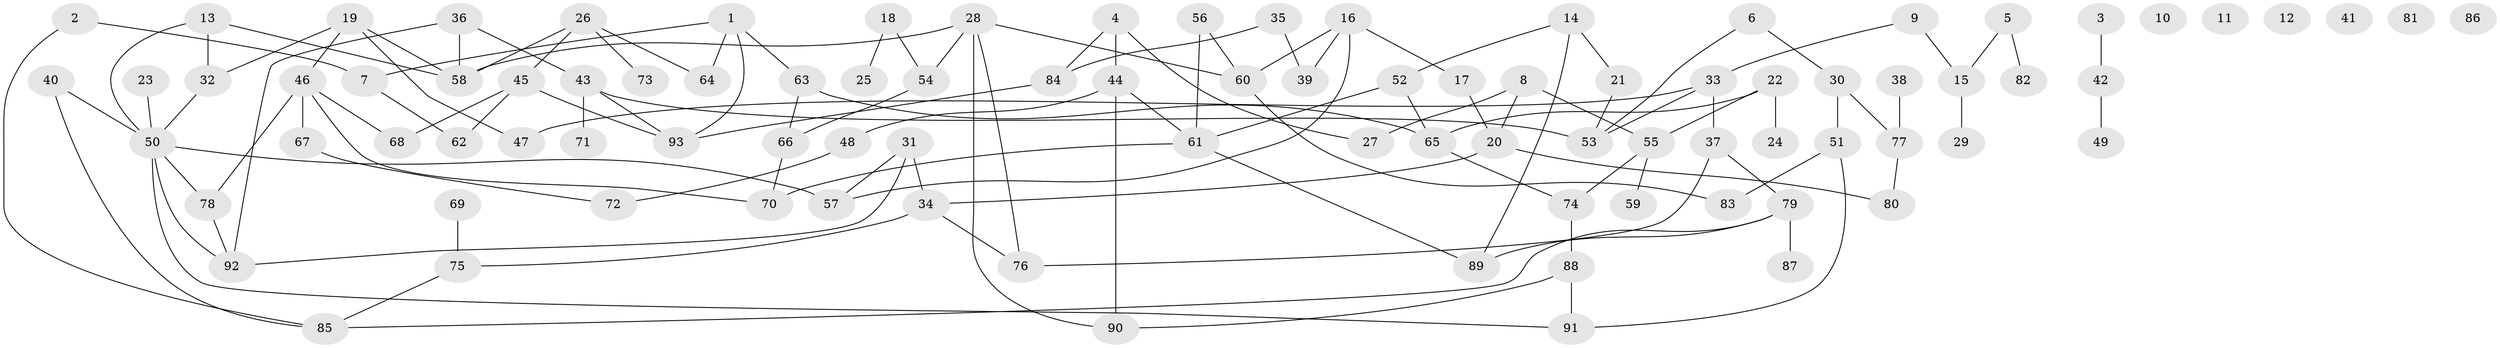 // coarse degree distribution, {6: 0.05084745762711865, 3: 0.2033898305084746, 1: 0.15254237288135594, 5: 0.1016949152542373, 4: 0.1694915254237288, 0: 0.1016949152542373, 2: 0.1694915254237288, 7: 0.03389830508474576, 9: 0.01694915254237288}
// Generated by graph-tools (version 1.1) at 2025/23/03/03/25 07:23:25]
// undirected, 93 vertices, 122 edges
graph export_dot {
graph [start="1"]
  node [color=gray90,style=filled];
  1;
  2;
  3;
  4;
  5;
  6;
  7;
  8;
  9;
  10;
  11;
  12;
  13;
  14;
  15;
  16;
  17;
  18;
  19;
  20;
  21;
  22;
  23;
  24;
  25;
  26;
  27;
  28;
  29;
  30;
  31;
  32;
  33;
  34;
  35;
  36;
  37;
  38;
  39;
  40;
  41;
  42;
  43;
  44;
  45;
  46;
  47;
  48;
  49;
  50;
  51;
  52;
  53;
  54;
  55;
  56;
  57;
  58;
  59;
  60;
  61;
  62;
  63;
  64;
  65;
  66;
  67;
  68;
  69;
  70;
  71;
  72;
  73;
  74;
  75;
  76;
  77;
  78;
  79;
  80;
  81;
  82;
  83;
  84;
  85;
  86;
  87;
  88;
  89;
  90;
  91;
  92;
  93;
  1 -- 7;
  1 -- 63;
  1 -- 64;
  1 -- 93;
  2 -- 7;
  2 -- 85;
  3 -- 42;
  4 -- 27;
  4 -- 44;
  4 -- 84;
  5 -- 15;
  5 -- 82;
  6 -- 30;
  6 -- 53;
  7 -- 62;
  8 -- 20;
  8 -- 27;
  8 -- 55;
  9 -- 15;
  9 -- 33;
  13 -- 32;
  13 -- 50;
  13 -- 58;
  14 -- 21;
  14 -- 52;
  14 -- 89;
  15 -- 29;
  16 -- 17;
  16 -- 39;
  16 -- 57;
  16 -- 60;
  17 -- 20;
  18 -- 25;
  18 -- 54;
  19 -- 32;
  19 -- 46;
  19 -- 47;
  19 -- 58;
  20 -- 34;
  20 -- 80;
  21 -- 53;
  22 -- 24;
  22 -- 55;
  22 -- 65;
  23 -- 50;
  26 -- 45;
  26 -- 58;
  26 -- 64;
  26 -- 73;
  28 -- 54;
  28 -- 58;
  28 -- 60;
  28 -- 76;
  28 -- 90;
  30 -- 51;
  30 -- 77;
  31 -- 34;
  31 -- 57;
  31 -- 92;
  32 -- 50;
  33 -- 37;
  33 -- 47;
  33 -- 53;
  34 -- 75;
  34 -- 76;
  35 -- 39;
  35 -- 84;
  36 -- 43;
  36 -- 58;
  36 -- 92;
  37 -- 76;
  37 -- 79;
  38 -- 77;
  40 -- 50;
  40 -- 85;
  42 -- 49;
  43 -- 53;
  43 -- 71;
  43 -- 93;
  44 -- 48;
  44 -- 61;
  44 -- 90;
  45 -- 62;
  45 -- 68;
  45 -- 93;
  46 -- 67;
  46 -- 68;
  46 -- 70;
  46 -- 78;
  48 -- 72;
  50 -- 57;
  50 -- 78;
  50 -- 91;
  50 -- 92;
  51 -- 83;
  51 -- 91;
  52 -- 61;
  52 -- 65;
  54 -- 66;
  55 -- 59;
  55 -- 74;
  56 -- 60;
  56 -- 61;
  60 -- 83;
  61 -- 70;
  61 -- 89;
  63 -- 65;
  63 -- 66;
  65 -- 74;
  66 -- 70;
  67 -- 72;
  69 -- 75;
  74 -- 88;
  75 -- 85;
  77 -- 80;
  78 -- 92;
  79 -- 85;
  79 -- 87;
  79 -- 89;
  84 -- 93;
  88 -- 90;
  88 -- 91;
}

